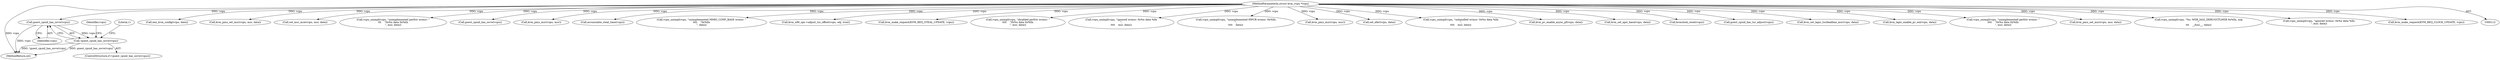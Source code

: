 digraph "0_linux_c300aa64ddf57d9c5d9c898a64b36877345dd4a9@pointer" {
"1000558" [label="(Call,guest_cpuid_has_osvw(vcpu))"];
"1000113" [label="(MethodParameterIn,struct kvm_vcpu *vcpu)"];
"1000557" [label="(Call,!guest_cpuid_has_osvw(vcpu))"];
"1000605" [label="(Call,xen_hvm_config(vcpu, data))"];
"1000613" [label="(Call,kvm_pmu_set_msr(vcpu, msr, data))"];
"1000455" [label="(Call,set_msr_mce(vcpu, msr, data))"];
"1000477" [label="(Call,vcpu_unimpl(vcpu, \"unimplemented perfctr wrmsr: \"\n\t\t\t    \"0x%x data 0x%llx\n\", msr, data))"];
"1000575" [label="(Call,guest_cpuid_has_osvw(vcpu))"];
"1000491" [label="(Call,kvm_pmu_msr(vcpu, msr))"];
"1000436" [label="(Call,accumulate_steal_time(vcpu))"];
"1000184" [label="(Call,vcpu_unimpl(vcpu, \"unimplemented MMIO_CONF_BASE wrmsr: \"\n\t\t\t\t    \"0x%llx\n\", data))"];
"1000558" [label="(Call,guest_cpuid_has_osvw(vcpu))"];
"1000638" [label="(MethodReturn,int)"];
"1000557" [label="(Call,!guest_cpuid_has_osvw(vcpu))"];
"1000257" [label="(Call,kvm_x86_ops->adjust_tsc_offset(vcpu, adj, true))"];
"1000439" [label="(Call,kvm_make_request(KVM_REQ_STEAL_UPDATE, vcpu))"];
"1000505" [label="(Call,vcpu_unimpl(vcpu, \"disabled perfctr wrmsr: \"\n\t\t\t\t    \"0x%x data 0x%llx\n\", msr, data))"];
"1000630" [label="(Call,vcpu_unimpl(vcpu, \"ignored wrmsr: 0x%x data %llx\n\",\n\t\t\t\t    msr, data))"];
"1000171" [label="(Call,vcpu_unimpl(vcpu, \"unimplemented HWCR wrmsr: 0x%llx\n\",\n\t\t\t\t    data))"];
"1000609" [label="(Call,kvm_pmu_msr(vcpu, msr))"];
"1000144" [label="(Call,set_efer(vcpu, data))"];
"1000559" [label="(Identifier,vcpu)"];
"1000566" [label="(Identifier,vcpu)"];
"1000621" [label="(Call,vcpu_unimpl(vcpu, \"unhandled wrmsr: 0x%x data %llx\n\",\n\t\t\t\t    msr, data))"];
"1000370" [label="(Call,kvm_pv_enable_async_pf(vcpu, data))"];
"1000221" [label="(Call,kvm_set_apic_base(vcpu, data))"];
"1000298" [label="(Call,kvmclock_reset(vcpu))"];
"1000556" [label="(ControlStructure,if (!guest_cpuid_has_osvw(vcpu)))"];
"1000113" [label="(MethodParameterIn,struct kvm_vcpu *vcpu)"];
"1000238" [label="(Call,guest_cpuid_has_tsc_adjust(vcpu))"];
"1000232" [label="(Call,kvm_set_lapic_tscdeadline_msr(vcpu, data))"];
"1000445" [label="(Call,kvm_lapic_enable_pv_eoi(vcpu, data))"];
"1000561" [label="(Literal,1)"];
"1000467" [label="(Call,vcpu_unimpl(vcpu, \"unimplemented perfctr wrmsr: \"\n\t\t\t\t    \"0x%x data 0x%llx\n\", msr, data))"];
"1000495" [label="(Call,kvm_pmu_set_msr(vcpu, msr, data))"];
"1000208" [label="(Call,vcpu_unimpl(vcpu, \"%s: MSR_IA32_DEBUGCTLMSR 0x%llx, nop\n\",\n\t\t\t    __func__, data))"];
"1000549" [label="(Call,vcpu_unimpl(vcpu, \"ignored wrmsr: 0x%x data %llx\n\", msr, data))"];
"1000307" [label="(Call,kvm_make_request(KVM_REQ_CLOCK_UPDATE, vcpu))"];
"1000558" -> "1000557"  [label="AST: "];
"1000558" -> "1000559"  [label="CFG: "];
"1000559" -> "1000558"  [label="AST: "];
"1000557" -> "1000558"  [label="CFG: "];
"1000558" -> "1000638"  [label="DDG: vcpu"];
"1000558" -> "1000557"  [label="DDG: vcpu"];
"1000113" -> "1000558"  [label="DDG: vcpu"];
"1000113" -> "1000112"  [label="AST: "];
"1000113" -> "1000638"  [label="DDG: vcpu"];
"1000113" -> "1000144"  [label="DDG: vcpu"];
"1000113" -> "1000171"  [label="DDG: vcpu"];
"1000113" -> "1000184"  [label="DDG: vcpu"];
"1000113" -> "1000208"  [label="DDG: vcpu"];
"1000113" -> "1000221"  [label="DDG: vcpu"];
"1000113" -> "1000232"  [label="DDG: vcpu"];
"1000113" -> "1000238"  [label="DDG: vcpu"];
"1000113" -> "1000257"  [label="DDG: vcpu"];
"1000113" -> "1000298"  [label="DDG: vcpu"];
"1000113" -> "1000307"  [label="DDG: vcpu"];
"1000113" -> "1000370"  [label="DDG: vcpu"];
"1000113" -> "1000436"  [label="DDG: vcpu"];
"1000113" -> "1000439"  [label="DDG: vcpu"];
"1000113" -> "1000445"  [label="DDG: vcpu"];
"1000113" -> "1000455"  [label="DDG: vcpu"];
"1000113" -> "1000467"  [label="DDG: vcpu"];
"1000113" -> "1000477"  [label="DDG: vcpu"];
"1000113" -> "1000491"  [label="DDG: vcpu"];
"1000113" -> "1000495"  [label="DDG: vcpu"];
"1000113" -> "1000505"  [label="DDG: vcpu"];
"1000113" -> "1000549"  [label="DDG: vcpu"];
"1000113" -> "1000575"  [label="DDG: vcpu"];
"1000113" -> "1000605"  [label="DDG: vcpu"];
"1000113" -> "1000609"  [label="DDG: vcpu"];
"1000113" -> "1000613"  [label="DDG: vcpu"];
"1000113" -> "1000621"  [label="DDG: vcpu"];
"1000113" -> "1000630"  [label="DDG: vcpu"];
"1000557" -> "1000556"  [label="AST: "];
"1000561" -> "1000557"  [label="CFG: "];
"1000566" -> "1000557"  [label="CFG: "];
"1000557" -> "1000638"  [label="DDG: !guest_cpuid_has_osvw(vcpu)"];
"1000557" -> "1000638"  [label="DDG: guest_cpuid_has_osvw(vcpu)"];
}
